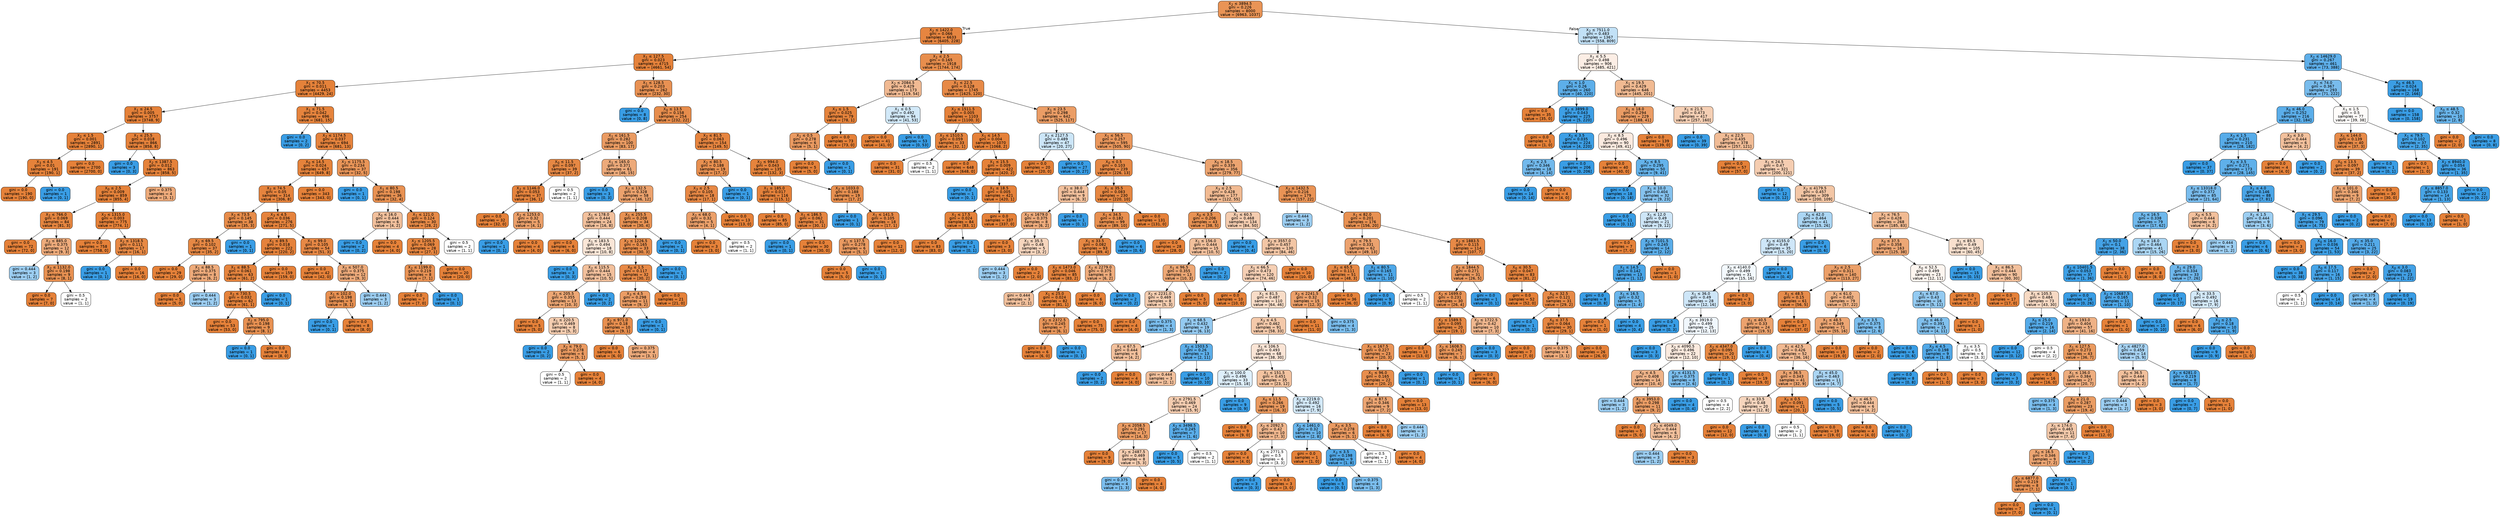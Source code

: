 digraph Tree {
node [shape=box, style="filled, rounded", color="black", fontname=helvetica] ;
edge [fontname=helvetica] ;
0 [label=<X<SUB>2</SUB> &le; 3894.5<br/>gini = 0.226<br/>samples = 8000<br/>value = [6963, 1037]>, fillcolor="#e99456"] ;
1 [label=<X<SUB>2</SUB> &le; 1422.0<br/>gini = 0.066<br/>samples = 6633<br/>value = [6405, 228]>, fillcolor="#e68540"] ;
0 -> 1 [labeldistance=2.5, labelangle=45, headlabel="True"] ;
2 [label=<X<SUB>1</SUB> &le; 127.5<br/>gini = 0.023<br/>samples = 4715<br/>value = [4661, 54]>, fillcolor="#e5823b"] ;
1 -> 2 ;
3 [label=<X<SUB>1</SUB> &le; 70.5<br/>gini = 0.011<br/>samples = 4453<br/>value = [4429, 24]>, fillcolor="#e5823a"] ;
2 -> 3 ;
4 [label=<X<SUB>1</SUB> &le; 24.5<br/>gini = 0.005<br/>samples = 3757<br/>value = [3748, 9]>, fillcolor="#e58139"] ;
3 -> 4 ;
5 [label=<X<SUB>1</SUB> &le; 1.5<br/>gini = 0.001<br/>samples = 2891<br/>value = [2890, 1]>, fillcolor="#e58139"] ;
4 -> 5 ;
6 [label=<X<SUB>3</SUB> &le; 4.5<br/>gini = 0.01<br/>samples = 191<br/>value = [190, 1]>, fillcolor="#e5823a"] ;
5 -> 6 ;
7 [label=<gini = 0.0<br/>samples = 190<br/>value = [190, 0]>, fillcolor="#e58139"] ;
6 -> 7 ;
8 [label=<gini = 0.0<br/>samples = 1<br/>value = [0, 1]>, fillcolor="#399de5"] ;
6 -> 8 ;
9 [label=<gini = 0.0<br/>samples = 2700<br/>value = [2700, 0]>, fillcolor="#e58139"] ;
5 -> 9 ;
10 [label=<X<SUB>1</SUB> &le; 25.5<br/>gini = 0.018<br/>samples = 866<br/>value = [858, 8]>, fillcolor="#e5823b"] ;
4 -> 10 ;
11 [label=<gini = 0.0<br/>samples = 3<br/>value = [0, 3]>, fillcolor="#399de5"] ;
10 -> 11 ;
12 [label=<X<SUB>2</SUB> &le; 1387.5<br/>gini = 0.012<br/>samples = 863<br/>value = [858, 5]>, fillcolor="#e5823a"] ;
10 -> 12 ;
13 [label=<X<SUB>0</SUB> &le; 2.5<br/>gini = 0.009<br/>samples = 859<br/>value = [855, 4]>, fillcolor="#e5823a"] ;
12 -> 13 ;
14 [label=<X<SUB>2</SUB> &le; 766.0<br/>gini = 0.069<br/>samples = 84<br/>value = [81, 3]>, fillcolor="#e68640"] ;
13 -> 14 ;
15 [label=<gini = 0.0<br/>samples = 72<br/>value = [72, 0]>, fillcolor="#e58139"] ;
14 -> 15 ;
16 [label=<X<SUB>2</SUB> &le; 885.0<br/>gini = 0.375<br/>samples = 12<br/>value = [9, 3]>, fillcolor="#eeab7b"] ;
14 -> 16 ;
17 [label=<gini = 0.444<br/>samples = 3<br/>value = [1, 2]>, fillcolor="#9ccef2"] ;
16 -> 17 ;
18 [label=<X<SUB>2</SUB> &le; 1132.0<br/>gini = 0.198<br/>samples = 9<br/>value = [8, 1]>, fillcolor="#e89152"] ;
16 -> 18 ;
19 [label=<gini = 0.0<br/>samples = 7<br/>value = [7, 0]>, fillcolor="#e58139"] ;
18 -> 19 ;
20 [label=<gini = 0.5<br/>samples = 2<br/>value = [1, 1]>, fillcolor="#ffffff"] ;
18 -> 20 ;
21 [label=<X<SUB>2</SUB> &le; 1315.0<br/>gini = 0.003<br/>samples = 775<br/>value = [774, 1]>, fillcolor="#e58139"] ;
13 -> 21 ;
22 [label=<gini = 0.0<br/>samples = 758<br/>value = [758, 0]>, fillcolor="#e58139"] ;
21 -> 22 ;
23 [label=<X<SUB>2</SUB> &le; 1318.5<br/>gini = 0.111<br/>samples = 17<br/>value = [16, 1]>, fillcolor="#e78945"] ;
21 -> 23 ;
24 [label=<gini = 0.0<br/>samples = 1<br/>value = [0, 1]>, fillcolor="#399de5"] ;
23 -> 24 ;
25 [label=<gini = 0.0<br/>samples = 16<br/>value = [16, 0]>, fillcolor="#e58139"] ;
23 -> 25 ;
26 [label=<gini = 0.375<br/>samples = 4<br/>value = [3, 1]>, fillcolor="#eeab7b"] ;
12 -> 26 ;
27 [label=<X<SUB>1</SUB> &le; 71.5<br/>gini = 0.042<br/>samples = 696<br/>value = [681, 15]>, fillcolor="#e6843d"] ;
3 -> 27 ;
28 [label=<gini = 0.0<br/>samples = 2<br/>value = [0, 2]>, fillcolor="#399de5"] ;
27 -> 28 ;
29 [label=<X<SUB>2</SUB> &le; 1174.5<br/>gini = 0.037<br/>samples = 694<br/>value = [681, 13]>, fillcolor="#e5833d"] ;
27 -> 29 ;
30 [label=<X<SUB>0</SUB> &le; 14.5<br/>gini = 0.024<br/>samples = 657<br/>value = [649, 8]>, fillcolor="#e5833b"] ;
29 -> 30 ;
31 [label=<X<SUB>2</SUB> &le; 74.5<br/>gini = 0.05<br/>samples = 314<br/>value = [306, 8]>, fillcolor="#e6843e"] ;
30 -> 31 ;
32 [label=<X<SUB>2</SUB> &le; 73.5<br/>gini = 0.145<br/>samples = 38<br/>value = [35, 3]>, fillcolor="#e78c4a"] ;
31 -> 32 ;
33 [label=<X<SUB>2</SUB> &le; 69.5<br/>gini = 0.102<br/>samples = 37<br/>value = [35, 2]>, fillcolor="#e68844"] ;
32 -> 33 ;
34 [label=<gini = 0.0<br/>samples = 29<br/>value = [29, 0]>, fillcolor="#e58139"] ;
33 -> 34 ;
35 [label=<X<SUB>1</SUB> &le; 88.5<br/>gini = 0.375<br/>samples = 8<br/>value = [6, 2]>, fillcolor="#eeab7b"] ;
33 -> 35 ;
36 [label=<gini = 0.0<br/>samples = 5<br/>value = [5, 0]>, fillcolor="#e58139"] ;
35 -> 36 ;
37 [label=<gini = 0.444<br/>samples = 3<br/>value = [1, 2]>, fillcolor="#9ccef2"] ;
35 -> 37 ;
38 [label=<gini = 0.0<br/>samples = 1<br/>value = [0, 1]>, fillcolor="#399de5"] ;
32 -> 38 ;
39 [label=<X<SUB>3</SUB> &le; 4.5<br/>gini = 0.036<br/>samples = 276<br/>value = [271, 5]>, fillcolor="#e5833d"] ;
31 -> 39 ;
40 [label=<X<SUB>1</SUB> &le; 89.5<br/>gini = 0.018<br/>samples = 222<br/>value = [220, 2]>, fillcolor="#e5823b"] ;
39 -> 40 ;
41 [label=<X<SUB>1</SUB> &le; 88.5<br/>gini = 0.061<br/>samples = 63<br/>value = [61, 2]>, fillcolor="#e6853f"] ;
40 -> 41 ;
42 [label=<X<SUB>2</SUB> &le; 730.5<br/>gini = 0.032<br/>samples = 62<br/>value = [61, 1]>, fillcolor="#e5833c"] ;
41 -> 42 ;
43 [label=<gini = 0.0<br/>samples = 53<br/>value = [53, 0]>, fillcolor="#e58139"] ;
42 -> 43 ;
44 [label=<X<SUB>2</SUB> &le; 795.0<br/>gini = 0.198<br/>samples = 9<br/>value = [8, 1]>, fillcolor="#e89152"] ;
42 -> 44 ;
45 [label=<gini = 0.0<br/>samples = 1<br/>value = [0, 1]>, fillcolor="#399de5"] ;
44 -> 45 ;
46 [label=<gini = 0.0<br/>samples = 8<br/>value = [8, 0]>, fillcolor="#e58139"] ;
44 -> 46 ;
47 [label=<gini = 0.0<br/>samples = 1<br/>value = [0, 1]>, fillcolor="#399de5"] ;
41 -> 47 ;
48 [label=<gini = 0.0<br/>samples = 159<br/>value = [159, 0]>, fillcolor="#e58139"] ;
40 -> 48 ;
49 [label=<X<SUB>1</SUB> &le; 99.0<br/>gini = 0.105<br/>samples = 54<br/>value = [51, 3]>, fillcolor="#e78845"] ;
39 -> 49 ;
50 [label=<gini = 0.0<br/>samples = 42<br/>value = [42, 0]>, fillcolor="#e58139"] ;
49 -> 50 ;
51 [label=<X<SUB>2</SUB> &le; 507.0<br/>gini = 0.375<br/>samples = 12<br/>value = [9, 3]>, fillcolor="#eeab7b"] ;
49 -> 51 ;
52 [label=<X<SUB>1</SUB> &le; 102.0<br/>gini = 0.198<br/>samples = 9<br/>value = [8, 1]>, fillcolor="#e89152"] ;
51 -> 52 ;
53 [label=<gini = 0.0<br/>samples = 1<br/>value = [0, 1]>, fillcolor="#399de5"] ;
52 -> 53 ;
54 [label=<gini = 0.0<br/>samples = 8<br/>value = [8, 0]>, fillcolor="#e58139"] ;
52 -> 54 ;
55 [label=<gini = 0.444<br/>samples = 3<br/>value = [1, 2]>, fillcolor="#9ccef2"] ;
51 -> 55 ;
56 [label=<gini = 0.0<br/>samples = 343<br/>value = [343, 0]>, fillcolor="#e58139"] ;
30 -> 56 ;
57 [label=<X<SUB>2</SUB> &le; 1175.5<br/>gini = 0.234<br/>samples = 37<br/>value = [32, 5]>, fillcolor="#e99558"] ;
29 -> 57 ;
58 [label=<gini = 0.0<br/>samples = 1<br/>value = [0, 1]>, fillcolor="#399de5"] ;
57 -> 58 ;
59 [label=<X<SUB>1</SUB> &le; 80.5<br/>gini = 0.198<br/>samples = 36<br/>value = [32, 4]>, fillcolor="#e89152"] ;
57 -> 59 ;
60 [label=<X<SUB>0</SUB> &le; 16.0<br/>gini = 0.444<br/>samples = 6<br/>value = [4, 2]>, fillcolor="#f2c09c"] ;
59 -> 60 ;
61 [label=<gini = 0.0<br/>samples = 2<br/>value = [0, 2]>, fillcolor="#399de5"] ;
60 -> 61 ;
62 [label=<gini = 0.0<br/>samples = 4<br/>value = [4, 0]>, fillcolor="#e58139"] ;
60 -> 62 ;
63 [label=<X<SUB>1</SUB> &le; 121.0<br/>gini = 0.124<br/>samples = 30<br/>value = [28, 2]>, fillcolor="#e78a47"] ;
59 -> 63 ;
64 [label=<X<SUB>2</SUB> &le; 1205.5<br/>gini = 0.069<br/>samples = 28<br/>value = [27, 1]>, fillcolor="#e68640"] ;
63 -> 64 ;
65 [label=<X<SUB>2</SUB> &le; 1199.0<br/>gini = 0.219<br/>samples = 8<br/>value = [7, 1]>, fillcolor="#e99355"] ;
64 -> 65 ;
66 [label=<gini = 0.0<br/>samples = 7<br/>value = [7, 0]>, fillcolor="#e58139"] ;
65 -> 66 ;
67 [label=<gini = 0.0<br/>samples = 1<br/>value = [0, 1]>, fillcolor="#399de5"] ;
65 -> 67 ;
68 [label=<gini = 0.0<br/>samples = 20<br/>value = [20, 0]>, fillcolor="#e58139"] ;
64 -> 68 ;
69 [label=<gini = 0.5<br/>samples = 2<br/>value = [1, 1]>, fillcolor="#ffffff"] ;
63 -> 69 ;
70 [label=<X<SUB>1</SUB> &le; 128.5<br/>gini = 0.203<br/>samples = 262<br/>value = [232, 30]>, fillcolor="#e89153"] ;
2 -> 70 ;
71 [label=<gini = 0.0<br/>samples = 8<br/>value = [0, 8]>, fillcolor="#399de5"] ;
70 -> 71 ;
72 [label=<X<SUB>0</SUB> &le; 13.5<br/>gini = 0.158<br/>samples = 254<br/>value = [232, 22]>, fillcolor="#e78d4c"] ;
70 -> 72 ;
73 [label=<X<SUB>1</SUB> &le; 161.5<br/>gini = 0.282<br/>samples = 100<br/>value = [83, 17]>, fillcolor="#ea9b62"] ;
72 -> 73 ;
74 [label=<X<SUB>0</SUB> &le; 11.5<br/>gini = 0.097<br/>samples = 39<br/>value = [37, 2]>, fillcolor="#e68844"] ;
73 -> 74 ;
75 [label=<X<SUB>2</SUB> &le; 1146.0<br/>gini = 0.053<br/>samples = 37<br/>value = [36, 1]>, fillcolor="#e6843e"] ;
74 -> 75 ;
76 [label=<gini = 0.0<br/>samples = 32<br/>value = [32, 0]>, fillcolor="#e58139"] ;
75 -> 76 ;
77 [label=<X<SUB>2</SUB> &le; 1253.0<br/>gini = 0.32<br/>samples = 5<br/>value = [4, 1]>, fillcolor="#eca06a"] ;
75 -> 77 ;
78 [label=<gini = 0.0<br/>samples = 1<br/>value = [0, 1]>, fillcolor="#399de5"] ;
77 -> 78 ;
79 [label=<gini = 0.0<br/>samples = 4<br/>value = [4, 0]>, fillcolor="#e58139"] ;
77 -> 79 ;
80 [label=<gini = 0.5<br/>samples = 2<br/>value = [1, 1]>, fillcolor="#ffffff"] ;
74 -> 80 ;
81 [label=<X<SUB>1</SUB> &le; 165.0<br/>gini = 0.371<br/>samples = 61<br/>value = [46, 15]>, fillcolor="#edaa7a"] ;
73 -> 81 ;
82 [label=<gini = 0.0<br/>samples = 3<br/>value = [0, 3]>, fillcolor="#399de5"] ;
81 -> 82 ;
83 [label=<X<SUB>2</SUB> &le; 132.5<br/>gini = 0.328<br/>samples = 58<br/>value = [46, 12]>, fillcolor="#eca26d"] ;
81 -> 83 ;
84 [label=<X<SUB>1</SUB> &le; 178.0<br/>gini = 0.444<br/>samples = 24<br/>value = [16, 8]>, fillcolor="#f2c09c"] ;
83 -> 84 ;
85 [label=<gini = 0.0<br/>samples = 6<br/>value = [6, 0]>, fillcolor="#e58139"] ;
84 -> 85 ;
86 [label=<X<SUB>1</SUB> &le; 183.5<br/>gini = 0.494<br/>samples = 18<br/>value = [10, 8]>, fillcolor="#fae6d7"] ;
84 -> 86 ;
87 [label=<gini = 0.0<br/>samples = 3<br/>value = [0, 3]>, fillcolor="#399de5"] ;
86 -> 87 ;
88 [label=<X<SUB>2</SUB> &le; 115.5<br/>gini = 0.444<br/>samples = 15<br/>value = [10, 5]>, fillcolor="#f2c09c"] ;
86 -> 88 ;
89 [label=<X<SUB>1</SUB> &le; 205.5<br/>gini = 0.355<br/>samples = 13<br/>value = [10, 3]>, fillcolor="#eda774"] ;
88 -> 89 ;
90 [label=<gini = 0.0<br/>samples = 5<br/>value = [5, 0]>, fillcolor="#e58139"] ;
89 -> 90 ;
91 [label=<X<SUB>1</SUB> &le; 220.5<br/>gini = 0.469<br/>samples = 8<br/>value = [5, 3]>, fillcolor="#f5cdb0"] ;
89 -> 91 ;
92 [label=<gini = 0.0<br/>samples = 2<br/>value = [0, 2]>, fillcolor="#399de5"] ;
91 -> 92 ;
93 [label=<X<SUB>2</SUB> &le; 79.0<br/>gini = 0.278<br/>samples = 6<br/>value = [5, 1]>, fillcolor="#ea9a61"] ;
91 -> 93 ;
94 [label=<gini = 0.5<br/>samples = 2<br/>value = [1, 1]>, fillcolor="#ffffff"] ;
93 -> 94 ;
95 [label=<gini = 0.0<br/>samples = 4<br/>value = [4, 0]>, fillcolor="#e58139"] ;
93 -> 95 ;
96 [label=<gini = 0.0<br/>samples = 2<br/>value = [0, 2]>, fillcolor="#399de5"] ;
88 -> 96 ;
97 [label=<X<SUB>1</SUB> &le; 255.5<br/>gini = 0.208<br/>samples = 34<br/>value = [30, 4]>, fillcolor="#e89253"] ;
83 -> 97 ;
98 [label=<X<SUB>2</SUB> &le; 1226.5<br/>gini = 0.165<br/>samples = 33<br/>value = [30, 3]>, fillcolor="#e88e4d"] ;
97 -> 98 ;
99 [label=<X<SUB>0</SUB> &le; 1.5<br/>gini = 0.117<br/>samples = 32<br/>value = [30, 2]>, fillcolor="#e78946"] ;
98 -> 99 ;
100 [label=<X<SUB>3</SUB> &le; 4.5<br/>gini = 0.298<br/>samples = 11<br/>value = [9, 2]>, fillcolor="#eb9d65"] ;
99 -> 100 ;
101 [label=<X<SUB>2</SUB> &le; 971.0<br/>gini = 0.18<br/>samples = 10<br/>value = [9, 1]>, fillcolor="#e88f4f"] ;
100 -> 101 ;
102 [label=<gini = 0.0<br/>samples = 6<br/>value = [6, 0]>, fillcolor="#e58139"] ;
101 -> 102 ;
103 [label=<gini = 0.375<br/>samples = 4<br/>value = [3, 1]>, fillcolor="#eeab7b"] ;
101 -> 103 ;
104 [label=<gini = 0.0<br/>samples = 1<br/>value = [0, 1]>, fillcolor="#399de5"] ;
100 -> 104 ;
105 [label=<gini = 0.0<br/>samples = 21<br/>value = [21, 0]>, fillcolor="#e58139"] ;
99 -> 105 ;
106 [label=<gini = 0.0<br/>samples = 1<br/>value = [0, 1]>, fillcolor="#399de5"] ;
98 -> 106 ;
107 [label=<gini = 0.0<br/>samples = 1<br/>value = [0, 1]>, fillcolor="#399de5"] ;
97 -> 107 ;
108 [label=<X<SUB>2</SUB> &le; 81.5<br/>gini = 0.063<br/>samples = 154<br/>value = [149, 5]>, fillcolor="#e68540"] ;
72 -> 108 ;
109 [label=<X<SUB>2</SUB> &le; 80.5<br/>gini = 0.188<br/>samples = 19<br/>value = [17, 2]>, fillcolor="#e89050"] ;
108 -> 109 ;
110 [label=<X<SUB>3</SUB> &le; 2.5<br/>gini = 0.105<br/>samples = 18<br/>value = [17, 1]>, fillcolor="#e78845"] ;
109 -> 110 ;
111 [label=<X<SUB>2</SUB> &le; 68.0<br/>gini = 0.32<br/>samples = 5<br/>value = [4, 1]>, fillcolor="#eca06a"] ;
110 -> 111 ;
112 [label=<gini = 0.0<br/>samples = 3<br/>value = [3, 0]>, fillcolor="#e58139"] ;
111 -> 112 ;
113 [label=<gini = 0.5<br/>samples = 2<br/>value = [1, 1]>, fillcolor="#ffffff"] ;
111 -> 113 ;
114 [label=<gini = 0.0<br/>samples = 13<br/>value = [13, 0]>, fillcolor="#e58139"] ;
110 -> 114 ;
115 [label=<gini = 0.0<br/>samples = 1<br/>value = [0, 1]>, fillcolor="#399de5"] ;
109 -> 115 ;
116 [label=<X<SUB>2</SUB> &le; 994.0<br/>gini = 0.043<br/>samples = 135<br/>value = [132, 3]>, fillcolor="#e6843d"] ;
108 -> 116 ;
117 [label=<X<SUB>1</SUB> &le; 185.0<br/>gini = 0.017<br/>samples = 116<br/>value = [115, 1]>, fillcolor="#e5823b"] ;
116 -> 117 ;
118 [label=<gini = 0.0<br/>samples = 85<br/>value = [85, 0]>, fillcolor="#e58139"] ;
117 -> 118 ;
119 [label=<X<SUB>1</SUB> &le; 186.5<br/>gini = 0.062<br/>samples = 31<br/>value = [30, 1]>, fillcolor="#e68540"] ;
117 -> 119 ;
120 [label=<gini = 0.0<br/>samples = 1<br/>value = [0, 1]>, fillcolor="#399de5"] ;
119 -> 120 ;
121 [label=<gini = 0.0<br/>samples = 30<br/>value = [30, 0]>, fillcolor="#e58139"] ;
119 -> 121 ;
122 [label=<X<SUB>2</SUB> &le; 1033.0<br/>gini = 0.188<br/>samples = 19<br/>value = [17, 2]>, fillcolor="#e89050"] ;
116 -> 122 ;
123 [label=<gini = 0.0<br/>samples = 1<br/>value = [0, 1]>, fillcolor="#399de5"] ;
122 -> 123 ;
124 [label=<X<SUB>1</SUB> &le; 141.5<br/>gini = 0.105<br/>samples = 18<br/>value = [17, 1]>, fillcolor="#e78845"] ;
122 -> 124 ;
125 [label=<X<SUB>1</SUB> &le; 137.5<br/>gini = 0.278<br/>samples = 6<br/>value = [5, 1]>, fillcolor="#ea9a61"] ;
124 -> 125 ;
126 [label=<gini = 0.0<br/>samples = 5<br/>value = [5, 0]>, fillcolor="#e58139"] ;
125 -> 126 ;
127 [label=<gini = 0.0<br/>samples = 1<br/>value = [0, 1]>, fillcolor="#399de5"] ;
125 -> 127 ;
128 [label=<gini = 0.0<br/>samples = 12<br/>value = [12, 0]>, fillcolor="#e58139"] ;
124 -> 128 ;
129 [label=<X<SUB>1</SUB> &le; 2.5<br/>gini = 0.165<br/>samples = 1918<br/>value = [1744, 174]>, fillcolor="#e88e4d"] ;
1 -> 129 ;
130 [label=<X<SUB>2</SUB> &le; 2084.5<br/>gini = 0.429<br/>samples = 173<br/>value = [119, 54]>, fillcolor="#f1ba93"] ;
129 -> 130 ;
131 [label=<X<SUB>3</SUB> &le; 1.5<br/>gini = 0.025<br/>samples = 79<br/>value = [78, 1]>, fillcolor="#e5833c"] ;
130 -> 131 ;
132 [label=<X<SUB>1</SUB> &le; 0.5<br/>gini = 0.278<br/>samples = 6<br/>value = [5, 1]>, fillcolor="#ea9a61"] ;
131 -> 132 ;
133 [label=<gini = 0.0<br/>samples = 5<br/>value = [5, 0]>, fillcolor="#e58139"] ;
132 -> 133 ;
134 [label=<gini = 0.0<br/>samples = 1<br/>value = [0, 1]>, fillcolor="#399de5"] ;
132 -> 134 ;
135 [label=<gini = 0.0<br/>samples = 73<br/>value = [73, 0]>, fillcolor="#e58139"] ;
131 -> 135 ;
136 [label=<X<SUB>1</SUB> &le; 0.5<br/>gini = 0.492<br/>samples = 94<br/>value = [41, 53]>, fillcolor="#d2e9f9"] ;
130 -> 136 ;
137 [label=<gini = 0.0<br/>samples = 41<br/>value = [41, 0]>, fillcolor="#e58139"] ;
136 -> 137 ;
138 [label=<gini = 0.0<br/>samples = 53<br/>value = [0, 53]>, fillcolor="#399de5"] ;
136 -> 138 ;
139 [label=<X<SUB>1</SUB> &le; 22.5<br/>gini = 0.128<br/>samples = 1745<br/>value = [1625, 120]>, fillcolor="#e78a48"] ;
129 -> 139 ;
140 [label=<X<SUB>2</SUB> &le; 1511.5<br/>gini = 0.005<br/>samples = 1103<br/>value = [1100, 3]>, fillcolor="#e5813a"] ;
139 -> 140 ;
141 [label=<X<SUB>2</SUB> &le; 1510.5<br/>gini = 0.059<br/>samples = 33<br/>value = [32, 1]>, fillcolor="#e6853f"] ;
140 -> 141 ;
142 [label=<gini = 0.0<br/>samples = 31<br/>value = [31, 0]>, fillcolor="#e58139"] ;
141 -> 142 ;
143 [label=<gini = 0.5<br/>samples = 2<br/>value = [1, 1]>, fillcolor="#ffffff"] ;
141 -> 143 ;
144 [label=<X<SUB>1</SUB> &le; 14.5<br/>gini = 0.004<br/>samples = 1070<br/>value = [1068, 2]>, fillcolor="#e58139"] ;
140 -> 144 ;
145 [label=<gini = 0.0<br/>samples = 648<br/>value = [648, 0]>, fillcolor="#e58139"] ;
144 -> 145 ;
146 [label=<X<SUB>1</SUB> &le; 15.5<br/>gini = 0.009<br/>samples = 422<br/>value = [420, 2]>, fillcolor="#e5823a"] ;
144 -> 146 ;
147 [label=<gini = 0.0<br/>samples = 1<br/>value = [0, 1]>, fillcolor="#399de5"] ;
146 -> 147 ;
148 [label=<X<SUB>1</SUB> &le; 18.5<br/>gini = 0.005<br/>samples = 421<br/>value = [420, 1]>, fillcolor="#e58139"] ;
146 -> 148 ;
149 [label=<X<SUB>1</SUB> &le; 17.5<br/>gini = 0.024<br/>samples = 84<br/>value = [83, 1]>, fillcolor="#e5833b"] ;
148 -> 149 ;
150 [label=<gini = 0.0<br/>samples = 83<br/>value = [83, 0]>, fillcolor="#e58139"] ;
149 -> 150 ;
151 [label=<gini = 0.0<br/>samples = 1<br/>value = [0, 1]>, fillcolor="#399de5"] ;
149 -> 151 ;
152 [label=<gini = 0.0<br/>samples = 337<br/>value = [337, 0]>, fillcolor="#e58139"] ;
148 -> 152 ;
153 [label=<X<SUB>1</SUB> &le; 23.5<br/>gini = 0.298<br/>samples = 642<br/>value = [525, 117]>, fillcolor="#eb9d65"] ;
139 -> 153 ;
154 [label=<X<SUB>2</SUB> &le; 2127.5<br/>gini = 0.489<br/>samples = 47<br/>value = [20, 27]>, fillcolor="#cce6f8"] ;
153 -> 154 ;
155 [label=<gini = 0.0<br/>samples = 20<br/>value = [20, 0]>, fillcolor="#e58139"] ;
154 -> 155 ;
156 [label=<gini = 0.0<br/>samples = 27<br/>value = [0, 27]>, fillcolor="#399de5"] ;
154 -> 156 ;
157 [label=<X<SUB>1</SUB> &le; 56.5<br/>gini = 0.257<br/>samples = 595<br/>value = [505, 90]>, fillcolor="#ea975c"] ;
153 -> 157 ;
158 [label=<X<SUB>0</SUB> &le; 0.5<br/>gini = 0.103<br/>samples = 239<br/>value = [226, 13]>, fillcolor="#e68844"] ;
157 -> 158 ;
159 [label=<X<SUB>1</SUB> &le; 38.0<br/>gini = 0.444<br/>samples = 9<br/>value = [6, 3]>, fillcolor="#f2c09c"] ;
158 -> 159 ;
160 [label=<X<SUB>2</SUB> &le; 1679.0<br/>gini = 0.375<br/>samples = 8<br/>value = [6, 2]>, fillcolor="#eeab7b"] ;
159 -> 160 ;
161 [label=<gini = 0.0<br/>samples = 3<br/>value = [3, 0]>, fillcolor="#e58139"] ;
160 -> 161 ;
162 [label=<X<SUB>1</SUB> &le; 35.5<br/>gini = 0.48<br/>samples = 5<br/>value = [3, 2]>, fillcolor="#f6d5bd"] ;
160 -> 162 ;
163 [label=<gini = 0.444<br/>samples = 3<br/>value = [1, 2]>, fillcolor="#9ccef2"] ;
162 -> 163 ;
164 [label=<gini = 0.0<br/>samples = 2<br/>value = [2, 0]>, fillcolor="#e58139"] ;
162 -> 164 ;
165 [label=<gini = 0.0<br/>samples = 1<br/>value = [0, 1]>, fillcolor="#399de5"] ;
159 -> 165 ;
166 [label=<X<SUB>1</SUB> &le; 35.5<br/>gini = 0.083<br/>samples = 230<br/>value = [220, 10]>, fillcolor="#e68742"] ;
158 -> 166 ;
167 [label=<X<SUB>1</SUB> &le; 34.5<br/>gini = 0.182<br/>samples = 99<br/>value = [89, 10]>, fillcolor="#e88f4f"] ;
166 -> 167 ;
168 [label=<X<SUB>1</SUB> &le; 33.5<br/>gini = 0.082<br/>samples = 93<br/>value = [89, 4]>, fillcolor="#e68742"] ;
167 -> 168 ;
169 [label=<X<SUB>2</SUB> &le; 1473.0<br/>gini = 0.046<br/>samples = 85<br/>value = [83, 2]>, fillcolor="#e6843e"] ;
168 -> 169 ;
170 [label=<gini = 0.444<br/>samples = 3<br/>value = [2, 1]>, fillcolor="#f2c09c"] ;
169 -> 170 ;
171 [label=<X<SUB>1</SUB> &le; 25.0<br/>gini = 0.024<br/>samples = 82<br/>value = [81, 1]>, fillcolor="#e5833b"] ;
169 -> 171 ;
172 [label=<X<SUB>2</SUB> &le; 2372.5<br/>gini = 0.245<br/>samples = 7<br/>value = [6, 1]>, fillcolor="#e9965a"] ;
171 -> 172 ;
173 [label=<gini = 0.0<br/>samples = 6<br/>value = [6, 0]>, fillcolor="#e58139"] ;
172 -> 173 ;
174 [label=<gini = 0.0<br/>samples = 1<br/>value = [0, 1]>, fillcolor="#399de5"] ;
172 -> 174 ;
175 [label=<gini = 0.0<br/>samples = 75<br/>value = [75, 0]>, fillcolor="#e58139"] ;
171 -> 175 ;
176 [label=<X<SUB>2</SUB> &le; 2279.0<br/>gini = 0.375<br/>samples = 8<br/>value = [6, 2]>, fillcolor="#eeab7b"] ;
168 -> 176 ;
177 [label=<gini = 0.0<br/>samples = 6<br/>value = [6, 0]>, fillcolor="#e58139"] ;
176 -> 177 ;
178 [label=<gini = 0.0<br/>samples = 2<br/>value = [0, 2]>, fillcolor="#399de5"] ;
176 -> 178 ;
179 [label=<gini = 0.0<br/>samples = 6<br/>value = [0, 6]>, fillcolor="#399de5"] ;
167 -> 179 ;
180 [label=<gini = 0.0<br/>samples = 131<br/>value = [131, 0]>, fillcolor="#e58139"] ;
166 -> 180 ;
181 [label=<X<SUB>0</SUB> &le; 18.5<br/>gini = 0.339<br/>samples = 356<br/>value = [279, 77]>, fillcolor="#eca470"] ;
157 -> 181 ;
182 [label=<X<SUB>3</SUB> &le; 2.5<br/>gini = 0.428<br/>samples = 177<br/>value = [122, 55]>, fillcolor="#f1ba92"] ;
181 -> 182 ;
183 [label=<X<SUB>0</SUB> &le; 3.5<br/>gini = 0.206<br/>samples = 43<br/>value = [38, 5]>, fillcolor="#e89253"] ;
182 -> 183 ;
184 [label=<gini = 0.0<br/>samples = 28<br/>value = [28, 0]>, fillcolor="#e58139"] ;
183 -> 184 ;
185 [label=<X<SUB>1</SUB> &le; 156.0<br/>gini = 0.444<br/>samples = 15<br/>value = [10, 5]>, fillcolor="#f2c09c"] ;
183 -> 185 ;
186 [label=<X<SUB>1</SUB> &le; 96.5<br/>gini = 0.355<br/>samples = 13<br/>value = [10, 3]>, fillcolor="#eda774"] ;
185 -> 186 ;
187 [label=<X<SUB>2</SUB> &le; 2231.0<br/>gini = 0.469<br/>samples = 8<br/>value = [5, 3]>, fillcolor="#f5cdb0"] ;
186 -> 187 ;
188 [label=<gini = 0.0<br/>samples = 4<br/>value = [4, 0]>, fillcolor="#e58139"] ;
187 -> 188 ;
189 [label=<gini = 0.375<br/>samples = 4<br/>value = [1, 3]>, fillcolor="#7bbeee"] ;
187 -> 189 ;
190 [label=<gini = 0.0<br/>samples = 5<br/>value = [5, 0]>, fillcolor="#e58139"] ;
186 -> 190 ;
191 [label=<gini = 0.0<br/>samples = 2<br/>value = [0, 2]>, fillcolor="#399de5"] ;
185 -> 191 ;
192 [label=<X<SUB>1</SUB> &le; 60.5<br/>gini = 0.468<br/>samples = 134<br/>value = [84, 50]>, fillcolor="#f4ccaf"] ;
182 -> 192 ;
193 [label=<gini = 0.0<br/>samples = 4<br/>value = [0, 4]>, fillcolor="#399de5"] ;
192 -> 193 ;
194 [label=<X<SUB>2</SUB> &le; 3557.0<br/>gini = 0.457<br/>samples = 130<br/>value = [84, 46]>, fillcolor="#f3c6a5"] ;
192 -> 194 ;
195 [label=<X<SUB>1</SUB> &le; 66.5<br/>gini = 0.473<br/>samples = 120<br/>value = [74, 46]>, fillcolor="#f5cfb4"] ;
194 -> 195 ;
196 [label=<gini = 0.0<br/>samples = 10<br/>value = [10, 0]>, fillcolor="#e58139"] ;
195 -> 196 ;
197 [label=<X<SUB>1</SUB> &le; 81.5<br/>gini = 0.487<br/>samples = 110<br/>value = [64, 46]>, fillcolor="#f8dcc7"] ;
195 -> 197 ;
198 [label=<X<SUB>1</SUB> &le; 68.5<br/>gini = 0.432<br/>samples = 19<br/>value = [6, 13]>, fillcolor="#94caf1"] ;
197 -> 198 ;
199 [label=<X<SUB>1</SUB> &le; 67.5<br/>gini = 0.444<br/>samples = 6<br/>value = [4, 2]>, fillcolor="#f2c09c"] ;
198 -> 199 ;
200 [label=<gini = 0.0<br/>samples = 2<br/>value = [0, 2]>, fillcolor="#399de5"] ;
199 -> 200 ;
201 [label=<gini = 0.0<br/>samples = 4<br/>value = [4, 0]>, fillcolor="#e58139"] ;
199 -> 201 ;
202 [label=<X<SUB>2</SUB> &le; 1503.5<br/>gini = 0.26<br/>samples = 13<br/>value = [2, 11]>, fillcolor="#5dafea"] ;
198 -> 202 ;
203 [label=<gini = 0.444<br/>samples = 3<br/>value = [2, 1]>, fillcolor="#f2c09c"] ;
202 -> 203 ;
204 [label=<gini = 0.0<br/>samples = 10<br/>value = [0, 10]>, fillcolor="#399de5"] ;
202 -> 204 ;
205 [label=<X<SUB>3</SUB> &le; 4.5<br/>gini = 0.462<br/>samples = 91<br/>value = [58, 33]>, fillcolor="#f4c9aa"] ;
197 -> 205 ;
206 [label=<X<SUB>1</SUB> &le; 106.5<br/>gini = 0.493<br/>samples = 68<br/>value = [38, 30]>, fillcolor="#fae4d5"] ;
205 -> 206 ;
207 [label=<X<SUB>1</SUB> &le; 100.0<br/>gini = 0.496<br/>samples = 33<br/>value = [15, 18]>, fillcolor="#deeffb"] ;
206 -> 207 ;
208 [label=<X<SUB>2</SUB> &le; 2791.5<br/>gini = 0.469<br/>samples = 24<br/>value = [15, 9]>, fillcolor="#f5cdb0"] ;
207 -> 208 ;
209 [label=<X<SUB>2</SUB> &le; 2058.5<br/>gini = 0.291<br/>samples = 17<br/>value = [14, 3]>, fillcolor="#eb9c63"] ;
208 -> 209 ;
210 [label=<gini = 0.0<br/>samples = 9<br/>value = [9, 0]>, fillcolor="#e58139"] ;
209 -> 210 ;
211 [label=<X<SUB>2</SUB> &le; 2487.5<br/>gini = 0.469<br/>samples = 8<br/>value = [5, 3]>, fillcolor="#f5cdb0"] ;
209 -> 211 ;
212 [label=<gini = 0.375<br/>samples = 4<br/>value = [1, 3]>, fillcolor="#7bbeee"] ;
211 -> 212 ;
213 [label=<gini = 0.0<br/>samples = 4<br/>value = [4, 0]>, fillcolor="#e58139"] ;
211 -> 213 ;
214 [label=<X<SUB>2</SUB> &le; 3498.5<br/>gini = 0.245<br/>samples = 7<br/>value = [1, 6]>, fillcolor="#5aade9"] ;
208 -> 214 ;
215 [label=<gini = 0.0<br/>samples = 5<br/>value = [0, 5]>, fillcolor="#399de5"] ;
214 -> 215 ;
216 [label=<gini = 0.5<br/>samples = 2<br/>value = [1, 1]>, fillcolor="#ffffff"] ;
214 -> 216 ;
217 [label=<gini = 0.0<br/>samples = 9<br/>value = [0, 9]>, fillcolor="#399de5"] ;
207 -> 217 ;
218 [label=<X<SUB>1</SUB> &le; 151.5<br/>gini = 0.451<br/>samples = 35<br/>value = [23, 12]>, fillcolor="#f3c3a0"] ;
206 -> 218 ;
219 [label=<X<SUB>0</SUB> &le; 11.5<br/>gini = 0.266<br/>samples = 19<br/>value = [16, 3]>, fillcolor="#ea995e"] ;
218 -> 219 ;
220 [label=<gini = 0.0<br/>samples = 9<br/>value = [9, 0]>, fillcolor="#e58139"] ;
219 -> 220 ;
221 [label=<X<SUB>2</SUB> &le; 2092.5<br/>gini = 0.42<br/>samples = 10<br/>value = [7, 3]>, fillcolor="#f0b78e"] ;
219 -> 221 ;
222 [label=<gini = 0.0<br/>samples = 4<br/>value = [4, 0]>, fillcolor="#e58139"] ;
221 -> 222 ;
223 [label=<X<SUB>2</SUB> &le; 2771.5<br/>gini = 0.5<br/>samples = 6<br/>value = [3, 3]>, fillcolor="#ffffff"] ;
221 -> 223 ;
224 [label=<gini = 0.0<br/>samples = 3<br/>value = [0, 3]>, fillcolor="#399de5"] ;
223 -> 224 ;
225 [label=<gini = 0.0<br/>samples = 3<br/>value = [3, 0]>, fillcolor="#e58139"] ;
223 -> 225 ;
226 [label=<X<SUB>2</SUB> &le; 2219.0<br/>gini = 0.492<br/>samples = 16<br/>value = [7, 9]>, fillcolor="#d3e9f9"] ;
218 -> 226 ;
227 [label=<X<SUB>2</SUB> &le; 1461.0<br/>gini = 0.32<br/>samples = 10<br/>value = [2, 8]>, fillcolor="#6ab6ec"] ;
226 -> 227 ;
228 [label=<gini = 0.0<br/>samples = 1<br/>value = [1, 0]>, fillcolor="#e58139"] ;
227 -> 228 ;
229 [label=<X<SUB>3</SUB> &le; 3.5<br/>gini = 0.198<br/>samples = 9<br/>value = [1, 8]>, fillcolor="#52a9e8"] ;
227 -> 229 ;
230 [label=<gini = 0.0<br/>samples = 5<br/>value = [0, 5]>, fillcolor="#399de5"] ;
229 -> 230 ;
231 [label=<gini = 0.375<br/>samples = 4<br/>value = [1, 3]>, fillcolor="#7bbeee"] ;
229 -> 231 ;
232 [label=<X<SUB>3</SUB> &le; 3.5<br/>gini = 0.278<br/>samples = 6<br/>value = [5, 1]>, fillcolor="#ea9a61"] ;
226 -> 232 ;
233 [label=<gini = 0.5<br/>samples = 2<br/>value = [1, 1]>, fillcolor="#ffffff"] ;
232 -> 233 ;
234 [label=<gini = 0.0<br/>samples = 4<br/>value = [4, 0]>, fillcolor="#e58139"] ;
232 -> 234 ;
235 [label=<X<SUB>1</SUB> &le; 167.5<br/>gini = 0.227<br/>samples = 23<br/>value = [20, 3]>, fillcolor="#e99457"] ;
205 -> 235 ;
236 [label=<X<SUB>1</SUB> &le; 96.0<br/>gini = 0.165<br/>samples = 22<br/>value = [20, 2]>, fillcolor="#e88e4d"] ;
235 -> 236 ;
237 [label=<X<SUB>1</SUB> &le; 87.5<br/>gini = 0.346<br/>samples = 9<br/>value = [7, 2]>, fillcolor="#eca572"] ;
236 -> 237 ;
238 [label=<gini = 0.0<br/>samples = 6<br/>value = [6, 0]>, fillcolor="#e58139"] ;
237 -> 238 ;
239 [label=<gini = 0.444<br/>samples = 3<br/>value = [1, 2]>, fillcolor="#9ccef2"] ;
237 -> 239 ;
240 [label=<gini = 0.0<br/>samples = 13<br/>value = [13, 0]>, fillcolor="#e58139"] ;
236 -> 240 ;
241 [label=<gini = 0.0<br/>samples = 1<br/>value = [0, 1]>, fillcolor="#399de5"] ;
235 -> 241 ;
242 [label=<gini = 0.0<br/>samples = 10<br/>value = [10, 0]>, fillcolor="#e58139"] ;
194 -> 242 ;
243 [label=<X<SUB>2</SUB> &le; 1432.5<br/>gini = 0.216<br/>samples = 179<br/>value = [157, 22]>, fillcolor="#e99355"] ;
181 -> 243 ;
244 [label=<gini = 0.444<br/>samples = 3<br/>value = [1, 2]>, fillcolor="#9ccef2"] ;
243 -> 244 ;
245 [label=<X<SUB>1</SUB> &le; 82.0<br/>gini = 0.201<br/>samples = 176<br/>value = [156, 20]>, fillcolor="#e89152"] ;
243 -> 245 ;
246 [label=<X<SUB>1</SUB> &le; 79.5<br/>gini = 0.331<br/>samples = 62<br/>value = [49, 13]>, fillcolor="#eca26e"] ;
245 -> 246 ;
247 [label=<X<SUB>1</SUB> &le; 65.5<br/>gini = 0.111<br/>samples = 51<br/>value = [48, 3]>, fillcolor="#e78945"] ;
246 -> 247 ;
248 [label=<X<SUB>2</SUB> &le; 2241.5<br/>gini = 0.32<br/>samples = 15<br/>value = [12, 3]>, fillcolor="#eca06a"] ;
247 -> 248 ;
249 [label=<gini = 0.0<br/>samples = 11<br/>value = [11, 0]>, fillcolor="#e58139"] ;
248 -> 249 ;
250 [label=<gini = 0.375<br/>samples = 4<br/>value = [1, 3]>, fillcolor="#7bbeee"] ;
248 -> 250 ;
251 [label=<gini = 0.0<br/>samples = 36<br/>value = [36, 0]>, fillcolor="#e58139"] ;
247 -> 251 ;
252 [label=<X<SUB>1</SUB> &le; 80.5<br/>gini = 0.165<br/>samples = 11<br/>value = [1, 10]>, fillcolor="#4da7e8"] ;
246 -> 252 ;
253 [label=<gini = 0.0<br/>samples = 9<br/>value = [0, 9]>, fillcolor="#399de5"] ;
252 -> 253 ;
254 [label=<gini = 0.5<br/>samples = 2<br/>value = [1, 1]>, fillcolor="#ffffff"] ;
252 -> 254 ;
255 [label=<X<SUB>2</SUB> &le; 1883.5<br/>gini = 0.115<br/>samples = 114<br/>value = [107, 7]>, fillcolor="#e78946"] ;
245 -> 255 ;
256 [label=<X<SUB>2</SUB> &le; 1844.5<br/>gini = 0.271<br/>samples = 31<br/>value = [26, 5]>, fillcolor="#ea995f"] ;
255 -> 256 ;
257 [label=<X<SUB>2</SUB> &le; 1699.0<br/>gini = 0.231<br/>samples = 30<br/>value = [26, 4]>, fillcolor="#e99457"] ;
256 -> 257 ;
258 [label=<X<SUB>2</SUB> &le; 1589.5<br/>gini = 0.095<br/>samples = 20<br/>value = [19, 1]>, fillcolor="#e68843"] ;
257 -> 258 ;
259 [label=<gini = 0.0<br/>samples = 13<br/>value = [13, 0]>, fillcolor="#e58139"] ;
258 -> 259 ;
260 [label=<X<SUB>2</SUB> &le; 1608.5<br/>gini = 0.245<br/>samples = 7<br/>value = [6, 1]>, fillcolor="#e9965a"] ;
258 -> 260 ;
261 [label=<gini = 0.0<br/>samples = 1<br/>value = [0, 1]>, fillcolor="#399de5"] ;
260 -> 261 ;
262 [label=<gini = 0.0<br/>samples = 6<br/>value = [6, 0]>, fillcolor="#e58139"] ;
260 -> 262 ;
263 [label=<X<SUB>2</SUB> &le; 1722.5<br/>gini = 0.42<br/>samples = 10<br/>value = [7, 3]>, fillcolor="#f0b78e"] ;
257 -> 263 ;
264 [label=<gini = 0.0<br/>samples = 3<br/>value = [0, 3]>, fillcolor="#399de5"] ;
263 -> 264 ;
265 [label=<gini = 0.0<br/>samples = 7<br/>value = [7, 0]>, fillcolor="#e58139"] ;
263 -> 265 ;
266 [label=<gini = 0.0<br/>samples = 1<br/>value = [0, 1]>, fillcolor="#399de5"] ;
256 -> 266 ;
267 [label=<X<SUB>0</SUB> &le; 30.5<br/>gini = 0.047<br/>samples = 83<br/>value = [81, 2]>, fillcolor="#e6843e"] ;
255 -> 267 ;
268 [label=<gini = 0.0<br/>samples = 52<br/>value = [52, 0]>, fillcolor="#e58139"] ;
267 -> 268 ;
269 [label=<X<SUB>0</SUB> &le; 32.5<br/>gini = 0.121<br/>samples = 31<br/>value = [29, 2]>, fillcolor="#e78a47"] ;
267 -> 269 ;
270 [label=<gini = 0.0<br/>samples = 1<br/>value = [0, 1]>, fillcolor="#399de5"] ;
269 -> 270 ;
271 [label=<X<SUB>0</SUB> &le; 37.5<br/>gini = 0.064<br/>samples = 30<br/>value = [29, 1]>, fillcolor="#e68540"] ;
269 -> 271 ;
272 [label=<gini = 0.375<br/>samples = 4<br/>value = [3, 1]>, fillcolor="#eeab7b"] ;
271 -> 272 ;
273 [label=<gini = 0.0<br/>samples = 26<br/>value = [26, 0]>, fillcolor="#e58139"] ;
271 -> 273 ;
274 [label=<X<SUB>2</SUB> &le; 7511.0<br/>gini = 0.483<br/>samples = 1367<br/>value = [558, 809]>, fillcolor="#c2e1f7"] ;
0 -> 274 [labeldistance=2.5, labelangle=-45, headlabel="False"] ;
275 [label=<X<SUB>1</SUB> &le; 5.5<br/>gini = 0.498<br/>samples = 906<br/>value = [485, 421]>, fillcolor="#fceee5"] ;
274 -> 275 ;
276 [label=<X<SUB>1</SUB> &le; 1.0<br/>gini = 0.26<br/>samples = 260<br/>value = [40, 220]>, fillcolor="#5dafea"] ;
275 -> 276 ;
277 [label=<gini = 0.0<br/>samples = 35<br/>value = [35, 0]>, fillcolor="#e58139"] ;
276 -> 277 ;
278 [label=<X<SUB>2</SUB> &le; 3899.0<br/>gini = 0.043<br/>samples = 225<br/>value = [5, 220]>, fillcolor="#3d9fe6"] ;
276 -> 278 ;
279 [label=<gini = 0.0<br/>samples = 1<br/>value = [1, 0]>, fillcolor="#e58139"] ;
278 -> 279 ;
280 [label=<X<SUB>1</SUB> &le; 3.5<br/>gini = 0.035<br/>samples = 224<br/>value = [4, 220]>, fillcolor="#3d9fe5"] ;
278 -> 280 ;
281 [label=<X<SUB>1</SUB> &le; 2.5<br/>gini = 0.346<br/>samples = 18<br/>value = [4, 14]>, fillcolor="#72b9ec"] ;
280 -> 281 ;
282 [label=<gini = 0.0<br/>samples = 14<br/>value = [0, 14]>, fillcolor="#399de5"] ;
281 -> 282 ;
283 [label=<gini = 0.0<br/>samples = 4<br/>value = [4, 0]>, fillcolor="#e58139"] ;
281 -> 283 ;
284 [label=<gini = 0.0<br/>samples = 206<br/>value = [0, 206]>, fillcolor="#399de5"] ;
280 -> 284 ;
285 [label=<X<SUB>1</SUB> &le; 19.5<br/>gini = 0.429<br/>samples = 646<br/>value = [445, 201]>, fillcolor="#f1ba92"] ;
275 -> 285 ;
286 [label=<X<SUB>1</SUB> &le; 18.0<br/>gini = 0.294<br/>samples = 229<br/>value = [188, 41]>, fillcolor="#eb9c64"] ;
285 -> 286 ;
287 [label=<X<SUB>1</SUB> &le; 8.5<br/>gini = 0.496<br/>samples = 90<br/>value = [49, 41]>, fillcolor="#fbeadf"] ;
286 -> 287 ;
288 [label=<gini = 0.0<br/>samples = 40<br/>value = [40, 0]>, fillcolor="#e58139"] ;
287 -> 288 ;
289 [label=<X<SUB>0</SUB> &le; 8.5<br/>gini = 0.295<br/>samples = 50<br/>value = [9, 41]>, fillcolor="#64b3eb"] ;
287 -> 289 ;
290 [label=<gini = 0.0<br/>samples = 18<br/>value = [0, 18]>, fillcolor="#399de5"] ;
289 -> 290 ;
291 [label=<X<SUB>1</SUB> &le; 10.0<br/>gini = 0.404<br/>samples = 32<br/>value = [9, 23]>, fillcolor="#86c3ef"] ;
289 -> 291 ;
292 [label=<gini = 0.0<br/>samples = 11<br/>value = [0, 11]>, fillcolor="#399de5"] ;
291 -> 292 ;
293 [label=<X<SUB>1</SUB> &le; 12.0<br/>gini = 0.49<br/>samples = 21<br/>value = [9, 12]>, fillcolor="#cee6f8"] ;
291 -> 293 ;
294 [label=<gini = 0.0<br/>samples = 7<br/>value = [7, 0]>, fillcolor="#e58139"] ;
293 -> 294 ;
295 [label=<X<SUB>2</SUB> &le; 7101.5<br/>gini = 0.245<br/>samples = 14<br/>value = [2, 12]>, fillcolor="#5aade9"] ;
293 -> 295 ;
296 [label=<X<SUB>1</SUB> &le; 14.5<br/>gini = 0.142<br/>samples = 13<br/>value = [1, 12]>, fillcolor="#49a5e7"] ;
295 -> 296 ;
297 [label=<gini = 0.0<br/>samples = 8<br/>value = [0, 8]>, fillcolor="#399de5"] ;
296 -> 297 ;
298 [label=<X<SUB>1</SUB> &le; 16.5<br/>gini = 0.32<br/>samples = 5<br/>value = [1, 4]>, fillcolor="#6ab6ec"] ;
296 -> 298 ;
299 [label=<gini = 0.0<br/>samples = 1<br/>value = [1, 0]>, fillcolor="#e58139"] ;
298 -> 299 ;
300 [label=<gini = 0.0<br/>samples = 4<br/>value = [0, 4]>, fillcolor="#399de5"] ;
298 -> 300 ;
301 [label=<gini = 0.0<br/>samples = 1<br/>value = [1, 0]>, fillcolor="#e58139"] ;
295 -> 301 ;
302 [label=<gini = 0.0<br/>samples = 139<br/>value = [139, 0]>, fillcolor="#e58139"] ;
286 -> 302 ;
303 [label=<X<SUB>1</SUB> &le; 21.5<br/>gini = 0.473<br/>samples = 417<br/>value = [257, 160]>, fillcolor="#f5cfb4"] ;
285 -> 303 ;
304 [label=<gini = 0.0<br/>samples = 39<br/>value = [0, 39]>, fillcolor="#399de5"] ;
303 -> 304 ;
305 [label=<X<SUB>1</SUB> &le; 22.5<br/>gini = 0.435<br/>samples = 378<br/>value = [257, 121]>, fillcolor="#f1bc96"] ;
303 -> 305 ;
306 [label=<gini = 0.0<br/>samples = 57<br/>value = [57, 0]>, fillcolor="#e58139"] ;
305 -> 306 ;
307 [label=<X<SUB>1</SUB> &le; 24.5<br/>gini = 0.47<br/>samples = 321<br/>value = [200, 121]>, fillcolor="#f5cdb1"] ;
305 -> 307 ;
308 [label=<gini = 0.0<br/>samples = 12<br/>value = [0, 12]>, fillcolor="#399de5"] ;
307 -> 308 ;
309 [label=<X<SUB>2</SUB> &le; 4179.5<br/>gini = 0.457<br/>samples = 309<br/>value = [200, 109]>, fillcolor="#f3c6a5"] ;
307 -> 309 ;
310 [label=<X<SUB>0</SUB> &le; 42.0<br/>gini = 0.464<br/>samples = 41<br/>value = [15, 26]>, fillcolor="#abd6f4"] ;
309 -> 310 ;
311 [label=<X<SUB>2</SUB> &le; 4155.0<br/>gini = 0.49<br/>samples = 35<br/>value = [15, 20]>, fillcolor="#cee6f8"] ;
310 -> 311 ;
312 [label=<X<SUB>2</SUB> &le; 4140.0<br/>gini = 0.499<br/>samples = 31<br/>value = [15, 16]>, fillcolor="#f3f9fd"] ;
311 -> 312 ;
313 [label=<X<SUB>1</SUB> &le; 36.0<br/>gini = 0.49<br/>samples = 28<br/>value = [12, 16]>, fillcolor="#cee6f8"] ;
312 -> 313 ;
314 [label=<gini = 0.0<br/>samples = 3<br/>value = [0, 3]>, fillcolor="#399de5"] ;
313 -> 314 ;
315 [label=<X<SUB>2</SUB> &le; 3919.0<br/>gini = 0.499<br/>samples = 25<br/>value = [12, 13]>, fillcolor="#f0f7fd"] ;
313 -> 315 ;
316 [label=<gini = 0.0<br/>samples = 3<br/>value = [0, 3]>, fillcolor="#399de5"] ;
315 -> 316 ;
317 [label=<X<SUB>2</SUB> &le; 4090.5<br/>gini = 0.496<br/>samples = 22<br/>value = [12, 10]>, fillcolor="#fbeade"] ;
315 -> 317 ;
318 [label=<X<SUB>0</SUB> &le; 4.5<br/>gini = 0.408<br/>samples = 14<br/>value = [10, 4]>, fillcolor="#efb388"] ;
317 -> 318 ;
319 [label=<gini = 0.444<br/>samples = 3<br/>value = [1, 2]>, fillcolor="#9ccef2"] ;
318 -> 319 ;
320 [label=<X<SUB>2</SUB> &le; 3953.0<br/>gini = 0.298<br/>samples = 11<br/>value = [9, 2]>, fillcolor="#eb9d65"] ;
318 -> 320 ;
321 [label=<gini = 0.0<br/>samples = 5<br/>value = [5, 0]>, fillcolor="#e58139"] ;
320 -> 321 ;
322 [label=<X<SUB>2</SUB> &le; 4049.0<br/>gini = 0.444<br/>samples = 6<br/>value = [4, 2]>, fillcolor="#f2c09c"] ;
320 -> 322 ;
323 [label=<gini = 0.444<br/>samples = 3<br/>value = [1, 2]>, fillcolor="#9ccef2"] ;
322 -> 323 ;
324 [label=<gini = 0.0<br/>samples = 3<br/>value = [3, 0]>, fillcolor="#e58139"] ;
322 -> 324 ;
325 [label=<X<SUB>2</SUB> &le; 4131.5<br/>gini = 0.375<br/>samples = 8<br/>value = [2, 6]>, fillcolor="#7bbeee"] ;
317 -> 325 ;
326 [label=<gini = 0.0<br/>samples = 4<br/>value = [0, 4]>, fillcolor="#399de5"] ;
325 -> 326 ;
327 [label=<gini = 0.5<br/>samples = 4<br/>value = [2, 2]>, fillcolor="#ffffff"] ;
325 -> 327 ;
328 [label=<gini = 0.0<br/>samples = 3<br/>value = [3, 0]>, fillcolor="#e58139"] ;
312 -> 328 ;
329 [label=<gini = 0.0<br/>samples = 4<br/>value = [0, 4]>, fillcolor="#399de5"] ;
311 -> 329 ;
330 [label=<gini = 0.0<br/>samples = 6<br/>value = [0, 6]>, fillcolor="#399de5"] ;
310 -> 330 ;
331 [label=<X<SUB>1</SUB> &le; 76.5<br/>gini = 0.428<br/>samples = 268<br/>value = [185, 83]>, fillcolor="#f1ba92"] ;
309 -> 331 ;
332 [label=<X<SUB>0</SUB> &le; 37.5<br/>gini = 0.358<br/>samples = 163<br/>value = [125, 38]>, fillcolor="#eda775"] ;
331 -> 332 ;
333 [label=<X<SUB>3</SUB> &le; 2.5<br/>gini = 0.311<br/>samples = 140<br/>value = [113, 27]>, fillcolor="#eb9f68"] ;
332 -> 333 ;
334 [label=<X<SUB>1</SUB> &le; 48.5<br/>gini = 0.15<br/>samples = 61<br/>value = [56, 5]>, fillcolor="#e78c4b"] ;
333 -> 334 ;
335 [label=<X<SUB>1</SUB> &le; 40.5<br/>gini = 0.33<br/>samples = 24<br/>value = [19, 5]>, fillcolor="#eca26d"] ;
334 -> 335 ;
336 [label=<X<SUB>2</SUB> &le; 4347.0<br/>gini = 0.095<br/>samples = 20<br/>value = [19, 1]>, fillcolor="#e68843"] ;
335 -> 336 ;
337 [label=<gini = 0.0<br/>samples = 1<br/>value = [0, 1]>, fillcolor="#399de5"] ;
336 -> 337 ;
338 [label=<gini = 0.0<br/>samples = 19<br/>value = [19, 0]>, fillcolor="#e58139"] ;
336 -> 338 ;
339 [label=<gini = 0.0<br/>samples = 4<br/>value = [0, 4]>, fillcolor="#399de5"] ;
335 -> 339 ;
340 [label=<gini = 0.0<br/>samples = 37<br/>value = [37, 0]>, fillcolor="#e58139"] ;
334 -> 340 ;
341 [label=<X<SUB>1</SUB> &le; 61.0<br/>gini = 0.402<br/>samples = 79<br/>value = [57, 22]>, fillcolor="#efb285"] ;
333 -> 341 ;
342 [label=<X<SUB>1</SUB> &le; 48.5<br/>gini = 0.349<br/>samples = 71<br/>value = [55, 16]>, fillcolor="#eda673"] ;
341 -> 342 ;
343 [label=<X<SUB>1</SUB> &le; 42.5<br/>gini = 0.426<br/>samples = 52<br/>value = [36, 16]>, fillcolor="#f1b991"] ;
342 -> 343 ;
344 [label=<X<SUB>1</SUB> &le; 36.5<br/>gini = 0.343<br/>samples = 41<br/>value = [32, 9]>, fillcolor="#eca471"] ;
343 -> 344 ;
345 [label=<X<SUB>1</SUB> &le; 33.5<br/>gini = 0.48<br/>samples = 20<br/>value = [12, 8]>, fillcolor="#f6d5bd"] ;
344 -> 345 ;
346 [label=<gini = 0.0<br/>samples = 12<br/>value = [12, 0]>, fillcolor="#e58139"] ;
345 -> 346 ;
347 [label=<gini = 0.0<br/>samples = 8<br/>value = [0, 8]>, fillcolor="#399de5"] ;
345 -> 347 ;
348 [label=<X<SUB>0</SUB> &le; 0.5<br/>gini = 0.091<br/>samples = 21<br/>value = [20, 1]>, fillcolor="#e68743"] ;
344 -> 348 ;
349 [label=<gini = 0.5<br/>samples = 2<br/>value = [1, 1]>, fillcolor="#ffffff"] ;
348 -> 349 ;
350 [label=<gini = 0.0<br/>samples = 19<br/>value = [19, 0]>, fillcolor="#e58139"] ;
348 -> 350 ;
351 [label=<X<SUB>1</SUB> &le; 45.0<br/>gini = 0.463<br/>samples = 11<br/>value = [4, 7]>, fillcolor="#aad5f4"] ;
343 -> 351 ;
352 [label=<gini = 0.0<br/>samples = 5<br/>value = [0, 5]>, fillcolor="#399de5"] ;
351 -> 352 ;
353 [label=<X<SUB>1</SUB> &le; 46.5<br/>gini = 0.444<br/>samples = 6<br/>value = [4, 2]>, fillcolor="#f2c09c"] ;
351 -> 353 ;
354 [label=<gini = 0.0<br/>samples = 4<br/>value = [4, 0]>, fillcolor="#e58139"] ;
353 -> 354 ;
355 [label=<gini = 0.0<br/>samples = 2<br/>value = [0, 2]>, fillcolor="#399de5"] ;
353 -> 355 ;
356 [label=<gini = 0.0<br/>samples = 19<br/>value = [19, 0]>, fillcolor="#e58139"] ;
342 -> 356 ;
357 [label=<X<SUB>3</SUB> &le; 3.5<br/>gini = 0.375<br/>samples = 8<br/>value = [2, 6]>, fillcolor="#7bbeee"] ;
341 -> 357 ;
358 [label=<gini = 0.0<br/>samples = 2<br/>value = [2, 0]>, fillcolor="#e58139"] ;
357 -> 358 ;
359 [label=<gini = 0.0<br/>samples = 6<br/>value = [0, 6]>, fillcolor="#399de5"] ;
357 -> 359 ;
360 [label=<X<SUB>0</SUB> &le; 52.5<br/>gini = 0.499<br/>samples = 23<br/>value = [12, 11]>, fillcolor="#fdf5ef"] ;
332 -> 360 ;
361 [label=<X<SUB>1</SUB> &le; 67.0<br/>gini = 0.43<br/>samples = 16<br/>value = [5, 11]>, fillcolor="#93caf1"] ;
360 -> 361 ;
362 [label=<X<SUB>0</SUB> &le; 46.0<br/>gini = 0.391<br/>samples = 15<br/>value = [4, 11]>, fillcolor="#81c1ee"] ;
361 -> 362 ;
363 [label=<X<SUB>3</SUB> &le; 4.5<br/>gini = 0.198<br/>samples = 9<br/>value = [1, 8]>, fillcolor="#52a9e8"] ;
362 -> 363 ;
364 [label=<gini = 0.0<br/>samples = 8<br/>value = [0, 8]>, fillcolor="#399de5"] ;
363 -> 364 ;
365 [label=<gini = 0.0<br/>samples = 1<br/>value = [1, 0]>, fillcolor="#e58139"] ;
363 -> 365 ;
366 [label=<X<SUB>3</SUB> &le; 3.5<br/>gini = 0.5<br/>samples = 6<br/>value = [3, 3]>, fillcolor="#ffffff"] ;
362 -> 366 ;
367 [label=<gini = 0.0<br/>samples = 3<br/>value = [3, 0]>, fillcolor="#e58139"] ;
366 -> 367 ;
368 [label=<gini = 0.0<br/>samples = 3<br/>value = [0, 3]>, fillcolor="#399de5"] ;
366 -> 368 ;
369 [label=<gini = 0.0<br/>samples = 1<br/>value = [1, 0]>, fillcolor="#e58139"] ;
361 -> 369 ;
370 [label=<gini = 0.0<br/>samples = 7<br/>value = [7, 0]>, fillcolor="#e58139"] ;
360 -> 370 ;
371 [label=<X<SUB>1</SUB> &le; 85.5<br/>gini = 0.49<br/>samples = 105<br/>value = [60, 45]>, fillcolor="#f8e0ce"] ;
331 -> 371 ;
372 [label=<gini = 0.0<br/>samples = 15<br/>value = [0, 15]>, fillcolor="#399de5"] ;
371 -> 372 ;
373 [label=<X<SUB>1</SUB> &le; 86.5<br/>gini = 0.444<br/>samples = 90<br/>value = [60, 30]>, fillcolor="#f2c09c"] ;
371 -> 373 ;
374 [label=<gini = 0.0<br/>samples = 17<br/>value = [17, 0]>, fillcolor="#e58139"] ;
373 -> 374 ;
375 [label=<X<SUB>1</SUB> &le; 105.5<br/>gini = 0.484<br/>samples = 73<br/>value = [43, 30]>, fillcolor="#f7d9c3"] ;
373 -> 375 ;
376 [label=<X<SUB>0</SUB> &le; 25.0<br/>gini = 0.219<br/>samples = 16<br/>value = [2, 14]>, fillcolor="#55abe9"] ;
375 -> 376 ;
377 [label=<gini = 0.0<br/>samples = 12<br/>value = [0, 12]>, fillcolor="#399de5"] ;
376 -> 377 ;
378 [label=<gini = 0.5<br/>samples = 4<br/>value = [2, 2]>, fillcolor="#ffffff"] ;
376 -> 378 ;
379 [label=<X<SUB>1</SUB> &le; 193.0<br/>gini = 0.404<br/>samples = 57<br/>value = [41, 16]>, fillcolor="#efb286"] ;
375 -> 379 ;
380 [label=<X<SUB>1</SUB> &le; 127.5<br/>gini = 0.273<br/>samples = 43<br/>value = [36, 7]>, fillcolor="#ea9a5f"] ;
379 -> 380 ;
381 [label=<gini = 0.0<br/>samples = 16<br/>value = [16, 0]>, fillcolor="#e58139"] ;
380 -> 381 ;
382 [label=<X<SUB>1</SUB> &le; 136.0<br/>gini = 0.384<br/>samples = 27<br/>value = [20, 7]>, fillcolor="#eead7e"] ;
380 -> 382 ;
383 [label=<gini = 0.375<br/>samples = 4<br/>value = [1, 3]>, fillcolor="#7bbeee"] ;
382 -> 383 ;
384 [label=<X<SUB>0</SUB> &le; 21.0<br/>gini = 0.287<br/>samples = 23<br/>value = [19, 4]>, fillcolor="#ea9c63"] ;
382 -> 384 ;
385 [label=<X<SUB>1</SUB> &le; 174.0<br/>gini = 0.463<br/>samples = 11<br/>value = [7, 4]>, fillcolor="#f4c9aa"] ;
384 -> 385 ;
386 [label=<X<SUB>0</SUB> &le; 16.5<br/>gini = 0.346<br/>samples = 9<br/>value = [7, 2]>, fillcolor="#eca572"] ;
385 -> 386 ;
387 [label=<X<SUB>2</SUB> &le; 6877.0<br/>gini = 0.219<br/>samples = 8<br/>value = [7, 1]>, fillcolor="#e99355"] ;
386 -> 387 ;
388 [label=<gini = 0.0<br/>samples = 7<br/>value = [7, 0]>, fillcolor="#e58139"] ;
387 -> 388 ;
389 [label=<gini = 0.0<br/>samples = 1<br/>value = [0, 1]>, fillcolor="#399de5"] ;
387 -> 389 ;
390 [label=<gini = 0.0<br/>samples = 1<br/>value = [0, 1]>, fillcolor="#399de5"] ;
386 -> 390 ;
391 [label=<gini = 0.0<br/>samples = 2<br/>value = [0, 2]>, fillcolor="#399de5"] ;
385 -> 391 ;
392 [label=<gini = 0.0<br/>samples = 12<br/>value = [12, 0]>, fillcolor="#e58139"] ;
384 -> 392 ;
393 [label=<X<SUB>2</SUB> &le; 4827.0<br/>gini = 0.459<br/>samples = 14<br/>value = [5, 9]>, fillcolor="#a7d3f3"] ;
379 -> 393 ;
394 [label=<X<SUB>0</SUB> &le; 36.5<br/>gini = 0.444<br/>samples = 6<br/>value = [4, 2]>, fillcolor="#f2c09c"] ;
393 -> 394 ;
395 [label=<gini = 0.444<br/>samples = 3<br/>value = [1, 2]>, fillcolor="#9ccef2"] ;
394 -> 395 ;
396 [label=<gini = 0.0<br/>samples = 3<br/>value = [3, 0]>, fillcolor="#e58139"] ;
394 -> 396 ;
397 [label=<X<SUB>2</SUB> &le; 6281.0<br/>gini = 0.219<br/>samples = 8<br/>value = [1, 7]>, fillcolor="#55abe9"] ;
393 -> 397 ;
398 [label=<gini = 0.0<br/>samples = 7<br/>value = [0, 7]>, fillcolor="#399de5"] ;
397 -> 398 ;
399 [label=<gini = 0.0<br/>samples = 1<br/>value = [1, 0]>, fillcolor="#e58139"] ;
397 -> 399 ;
400 [label=<X<SUB>2</SUB> &le; 14629.0<br/>gini = 0.267<br/>samples = 461<br/>value = [73, 388]>, fillcolor="#5eafea"] ;
274 -> 400 ;
401 [label=<X<SUB>1</SUB> &le; 74.0<br/>gini = 0.367<br/>samples = 293<br/>value = [71, 222]>, fillcolor="#78bced"] ;
400 -> 401 ;
402 [label=<X<SUB>0</SUB> &le; 46.0<br/>gini = 0.252<br/>samples = 216<br/>value = [32, 184]>, fillcolor="#5baeea"] ;
401 -> 402 ;
403 [label=<X<SUB>3</SUB> &le; 1.5<br/>gini = 0.231<br/>samples = 210<br/>value = [28, 182]>, fillcolor="#57ace9"] ;
402 -> 403 ;
404 [label=<gini = 0.0<br/>samples = 37<br/>value = [0, 37]>, fillcolor="#399de5"] ;
403 -> 404 ;
405 [label=<X<SUB>3</SUB> &le; 3.5<br/>gini = 0.271<br/>samples = 173<br/>value = [28, 145]>, fillcolor="#5fb0ea"] ;
403 -> 405 ;
406 [label=<X<SUB>2</SUB> &le; 13318.0<br/>gini = 0.372<br/>samples = 85<br/>value = [21, 64]>, fillcolor="#7abdee"] ;
405 -> 406 ;
407 [label=<X<SUB>0</SUB> &le; 16.5<br/>gini = 0.338<br/>samples = 79<br/>value = [17, 62]>, fillcolor="#6fb8ec"] ;
406 -> 407 ;
408 [label=<X<SUB>1</SUB> &le; 50.0<br/>gini = 0.1<br/>samples = 38<br/>value = [2, 36]>, fillcolor="#44a2e6"] ;
407 -> 408 ;
409 [label=<X<SUB>2</SUB> &le; 10401.5<br/>gini = 0.053<br/>samples = 37<br/>value = [1, 36]>, fillcolor="#3ea0e6"] ;
408 -> 409 ;
410 [label=<gini = 0.0<br/>samples = 26<br/>value = [0, 26]>, fillcolor="#399de5"] ;
409 -> 410 ;
411 [label=<X<SUB>2</SUB> &le; 10687.5<br/>gini = 0.165<br/>samples = 11<br/>value = [1, 10]>, fillcolor="#4da7e8"] ;
409 -> 411 ;
412 [label=<gini = 0.0<br/>samples = 1<br/>value = [1, 0]>, fillcolor="#e58139"] ;
411 -> 412 ;
413 [label=<gini = 0.0<br/>samples = 10<br/>value = [0, 10]>, fillcolor="#399de5"] ;
411 -> 413 ;
414 [label=<gini = 0.0<br/>samples = 1<br/>value = [1, 0]>, fillcolor="#e58139"] ;
408 -> 414 ;
415 [label=<X<SUB>0</SUB> &le; 18.0<br/>gini = 0.464<br/>samples = 41<br/>value = [15, 26]>, fillcolor="#abd6f4"] ;
407 -> 415 ;
416 [label=<gini = 0.0<br/>samples = 8<br/>value = [8, 0]>, fillcolor="#e58139"] ;
415 -> 416 ;
417 [label=<X<SUB>1</SUB> &le; 29.0<br/>gini = 0.334<br/>samples = 33<br/>value = [7, 26]>, fillcolor="#6eb7ec"] ;
415 -> 417 ;
418 [label=<gini = 0.0<br/>samples = 17<br/>value = [0, 17]>, fillcolor="#399de5"] ;
417 -> 418 ;
419 [label=<X<SUB>1</SUB> &le; 33.5<br/>gini = 0.492<br/>samples = 16<br/>value = [7, 9]>, fillcolor="#d3e9f9"] ;
417 -> 419 ;
420 [label=<gini = 0.0<br/>samples = 6<br/>value = [6, 0]>, fillcolor="#e58139"] ;
419 -> 420 ;
421 [label=<X<SUB>3</SUB> &le; 2.5<br/>gini = 0.18<br/>samples = 10<br/>value = [1, 9]>, fillcolor="#4fa8e8"] ;
419 -> 421 ;
422 [label=<gini = 0.0<br/>samples = 9<br/>value = [0, 9]>, fillcolor="#399de5"] ;
421 -> 422 ;
423 [label=<gini = 0.0<br/>samples = 1<br/>value = [1, 0]>, fillcolor="#e58139"] ;
421 -> 423 ;
424 [label=<X<SUB>0</SUB> &le; 5.5<br/>gini = 0.444<br/>samples = 6<br/>value = [4, 2]>, fillcolor="#f2c09c"] ;
406 -> 424 ;
425 [label=<gini = 0.0<br/>samples = 3<br/>value = [3, 0]>, fillcolor="#e58139"] ;
424 -> 425 ;
426 [label=<gini = 0.444<br/>samples = 3<br/>value = [1, 2]>, fillcolor="#9ccef2"] ;
424 -> 426 ;
427 [label=<X<SUB>1</SUB> &le; 4.0<br/>gini = 0.146<br/>samples = 88<br/>value = [7, 81]>, fillcolor="#4aa5e7"] ;
405 -> 427 ;
428 [label=<X<SUB>1</SUB> &le; 1.5<br/>gini = 0.444<br/>samples = 9<br/>value = [3, 6]>, fillcolor="#9ccef2"] ;
427 -> 428 ;
429 [label=<gini = 0.0<br/>samples = 6<br/>value = [0, 6]>, fillcolor="#399de5"] ;
428 -> 429 ;
430 [label=<gini = 0.0<br/>samples = 3<br/>value = [3, 0]>, fillcolor="#e58139"] ;
428 -> 430 ;
431 [label=<X<SUB>1</SUB> &le; 29.5<br/>gini = 0.096<br/>samples = 79<br/>value = [4, 75]>, fillcolor="#44a2e6"] ;
427 -> 431 ;
432 [label=<X<SUB>0</SUB> &le; 16.0<br/>gini = 0.036<br/>samples = 54<br/>value = [1, 53]>, fillcolor="#3d9fe5"] ;
431 -> 432 ;
433 [label=<gini = 0.0<br/>samples = 38<br/>value = [0, 38]>, fillcolor="#399de5"] ;
432 -> 433 ;
434 [label=<X<SUB>0</SUB> &le; 17.5<br/>gini = 0.117<br/>samples = 16<br/>value = [1, 15]>, fillcolor="#46a4e7"] ;
432 -> 434 ;
435 [label=<gini = 0.5<br/>samples = 2<br/>value = [1, 1]>, fillcolor="#ffffff"] ;
434 -> 435 ;
436 [label=<gini = 0.0<br/>samples = 14<br/>value = [0, 14]>, fillcolor="#399de5"] ;
434 -> 436 ;
437 [label=<X<SUB>1</SUB> &le; 35.0<br/>gini = 0.211<br/>samples = 25<br/>value = [3, 22]>, fillcolor="#54aae9"] ;
431 -> 437 ;
438 [label=<gini = 0.0<br/>samples = 2<br/>value = [2, 0]>, fillcolor="#e58139"] ;
437 -> 438 ;
439 [label=<X<SUB>0</SUB> &le; 3.0<br/>gini = 0.083<br/>samples = 23<br/>value = [1, 22]>, fillcolor="#42a1e6"] ;
437 -> 439 ;
440 [label=<gini = 0.375<br/>samples = 4<br/>value = [1, 3]>, fillcolor="#7bbeee"] ;
439 -> 440 ;
441 [label=<gini = 0.0<br/>samples = 19<br/>value = [0, 19]>, fillcolor="#399de5"] ;
439 -> 441 ;
442 [label=<X<SUB>3</SUB> &le; 3.0<br/>gini = 0.444<br/>samples = 6<br/>value = [4, 2]>, fillcolor="#f2c09c"] ;
402 -> 442 ;
443 [label=<gini = 0.0<br/>samples = 4<br/>value = [4, 0]>, fillcolor="#e58139"] ;
442 -> 443 ;
444 [label=<gini = 0.0<br/>samples = 2<br/>value = [0, 2]>, fillcolor="#399de5"] ;
442 -> 444 ;
445 [label=<X<SUB>3</SUB> &le; 1.5<br/>gini = 0.5<br/>samples = 77<br/>value = [39, 38]>, fillcolor="#fefcfa"] ;
401 -> 445 ;
446 [label=<X<SUB>1</SUB> &le; 144.0<br/>gini = 0.139<br/>samples = 40<br/>value = [37, 3]>, fillcolor="#e78b49"] ;
445 -> 446 ;
447 [label=<X<SUB>0</SUB> &le; 13.5<br/>gini = 0.097<br/>samples = 39<br/>value = [37, 2]>, fillcolor="#e68844"] ;
446 -> 447 ;
448 [label=<X<SUB>1</SUB> &le; 101.0<br/>gini = 0.346<br/>samples = 9<br/>value = [7, 2]>, fillcolor="#eca572"] ;
447 -> 448 ;
449 [label=<gini = 0.0<br/>samples = 2<br/>value = [0, 2]>, fillcolor="#399de5"] ;
448 -> 449 ;
450 [label=<gini = 0.0<br/>samples = 7<br/>value = [7, 0]>, fillcolor="#e58139"] ;
448 -> 450 ;
451 [label=<gini = 0.0<br/>samples = 30<br/>value = [30, 0]>, fillcolor="#e58139"] ;
447 -> 451 ;
452 [label=<gini = 0.0<br/>samples = 1<br/>value = [0, 1]>, fillcolor="#399de5"] ;
446 -> 452 ;
453 [label=<X<SUB>1</SUB> &le; 79.5<br/>gini = 0.102<br/>samples = 37<br/>value = [2, 35]>, fillcolor="#44a3e6"] ;
445 -> 453 ;
454 [label=<gini = 0.0<br/>samples = 1<br/>value = [1, 0]>, fillcolor="#e58139"] ;
453 -> 454 ;
455 [label=<X<SUB>2</SUB> &le; 8940.0<br/>gini = 0.054<br/>samples = 36<br/>value = [1, 35]>, fillcolor="#3fa0e6"] ;
453 -> 455 ;
456 [label=<X<SUB>2</SUB> &le; 8857.0<br/>gini = 0.133<br/>samples = 14<br/>value = [1, 13]>, fillcolor="#48a5e7"] ;
455 -> 456 ;
457 [label=<gini = 0.0<br/>samples = 13<br/>value = [0, 13]>, fillcolor="#399de5"] ;
456 -> 457 ;
458 [label=<gini = 0.0<br/>samples = 1<br/>value = [1, 0]>, fillcolor="#e58139"] ;
456 -> 458 ;
459 [label=<gini = 0.0<br/>samples = 22<br/>value = [0, 22]>, fillcolor="#399de5"] ;
455 -> 459 ;
460 [label=<X<SUB>0</SUB> &le; 46.5<br/>gini = 0.024<br/>samples = 168<br/>value = [2, 166]>, fillcolor="#3b9ee5"] ;
400 -> 460 ;
461 [label=<gini = 0.0<br/>samples = 158<br/>value = [0, 158]>, fillcolor="#399de5"] ;
460 -> 461 ;
462 [label=<X<SUB>0</SUB> &le; 48.5<br/>gini = 0.32<br/>samples = 10<br/>value = [2, 8]>, fillcolor="#6ab6ec"] ;
460 -> 462 ;
463 [label=<gini = 0.0<br/>samples = 2<br/>value = [2, 0]>, fillcolor="#e58139"] ;
462 -> 463 ;
464 [label=<gini = 0.0<br/>samples = 8<br/>value = [0, 8]>, fillcolor="#399de5"] ;
462 -> 464 ;
}